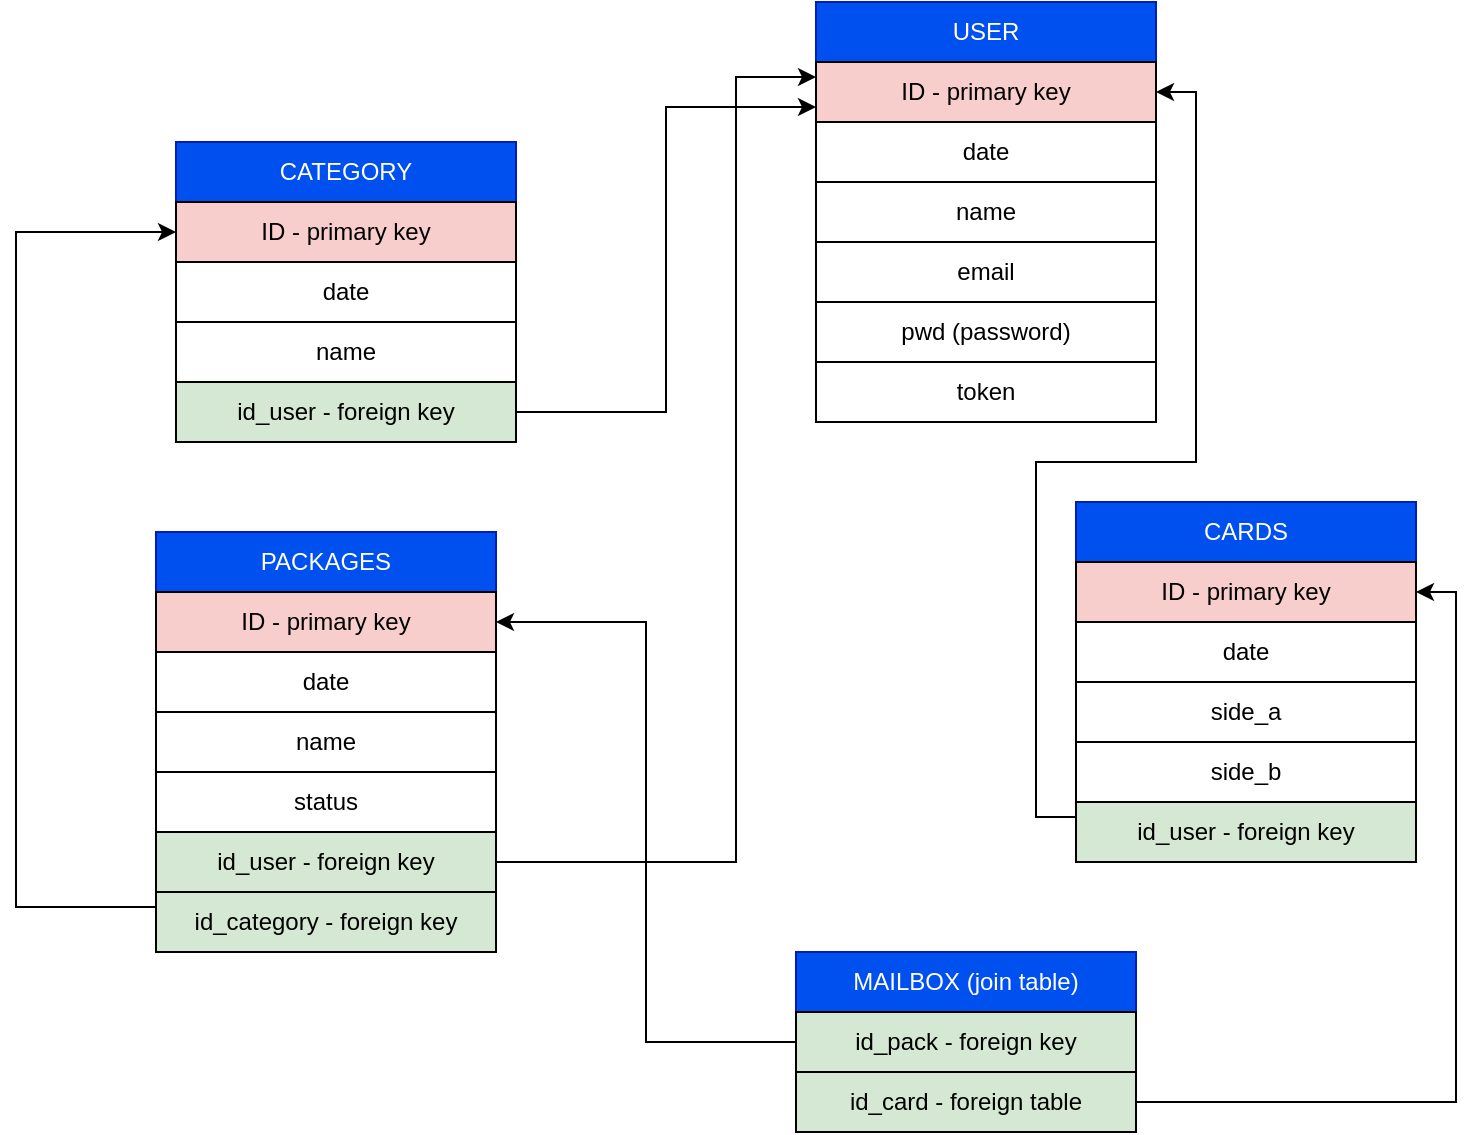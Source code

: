 <mxfile version="17.4.5" type="github">
  <diagram id="vNnOyMlAFvFQMwYOOxnf" name="Page-1">
    <mxGraphModel dx="1240" dy="629" grid="1" gridSize="10" guides="1" tooltips="1" connect="1" arrows="1" fold="1" page="1" pageScale="1" pageWidth="827" pageHeight="1169" math="0" shadow="0">
      <root>
        <mxCell id="0" />
        <mxCell id="1" parent="0" />
        <mxCell id="1_GXpO7uH8NoXIV5zCYI-2" value="USER" style="rounded=0;whiteSpace=wrap;html=1;fillColor=#0050ef;strokeColor=#001DBC;fontColor=#ffffff;" vertex="1" parent="1">
          <mxGeometry x="460" y="20" width="170" height="30" as="geometry" />
        </mxCell>
        <mxCell id="1_GXpO7uH8NoXIV5zCYI-3" value="ID - primary key" style="rounded=0;whiteSpace=wrap;html=1;fillColor=#f8cecc;strokeColor=#000000;" vertex="1" parent="1">
          <mxGeometry x="460" y="50" width="170" height="30" as="geometry" />
        </mxCell>
        <mxCell id="1_GXpO7uH8NoXIV5zCYI-4" value="date" style="rounded=0;whiteSpace=wrap;html=1;" vertex="1" parent="1">
          <mxGeometry x="460" y="80" width="170" height="30" as="geometry" />
        </mxCell>
        <mxCell id="1_GXpO7uH8NoXIV5zCYI-5" value="name " style="rounded=0;whiteSpace=wrap;html=1;" vertex="1" parent="1">
          <mxGeometry x="460" y="110" width="170" height="30" as="geometry" />
        </mxCell>
        <mxCell id="1_GXpO7uH8NoXIV5zCYI-6" value="email" style="rounded=0;whiteSpace=wrap;html=1;" vertex="1" parent="1">
          <mxGeometry x="460" y="140" width="170" height="30" as="geometry" />
        </mxCell>
        <mxCell id="1_GXpO7uH8NoXIV5zCYI-7" value="pwd (password)" style="rounded=0;whiteSpace=wrap;html=1;" vertex="1" parent="1">
          <mxGeometry x="460" y="170" width="170" height="30" as="geometry" />
        </mxCell>
        <mxCell id="1_GXpO7uH8NoXIV5zCYI-8" value="token " style="rounded=0;whiteSpace=wrap;html=1;" vertex="1" parent="1">
          <mxGeometry x="460" y="200" width="170" height="30" as="geometry" />
        </mxCell>
        <mxCell id="1_GXpO7uH8NoXIV5zCYI-9" value="CATEGORY" style="rounded=0;whiteSpace=wrap;html=1;fillColor=#0050ef;strokeColor=#001DBC;fontColor=#ffffff;" vertex="1" parent="1">
          <mxGeometry x="140" y="90" width="170" height="30" as="geometry" />
        </mxCell>
        <mxCell id="1_GXpO7uH8NoXIV5zCYI-11" value="date" style="rounded=0;whiteSpace=wrap;html=1;" vertex="1" parent="1">
          <mxGeometry x="140" y="150" width="170" height="30" as="geometry" />
        </mxCell>
        <mxCell id="1_GXpO7uH8NoXIV5zCYI-12" value="name " style="rounded=0;whiteSpace=wrap;html=1;" vertex="1" parent="1">
          <mxGeometry x="140" y="180" width="170" height="30" as="geometry" />
        </mxCell>
        <mxCell id="1_GXpO7uH8NoXIV5zCYI-37" style="edgeStyle=orthogonalEdgeStyle;rounded=0;orthogonalLoop=1;jettySize=auto;html=1;exitX=1;exitY=0.5;exitDx=0;exitDy=0;entryX=0;entryY=0.75;entryDx=0;entryDy=0;" edge="1" parent="1" source="1_GXpO7uH8NoXIV5zCYI-13" target="1_GXpO7uH8NoXIV5zCYI-3">
          <mxGeometry relative="1" as="geometry" />
        </mxCell>
        <mxCell id="1_GXpO7uH8NoXIV5zCYI-13" value="id_user - foreign key" style="rounded=0;whiteSpace=wrap;html=1;fillColor=#d5e8d4;strokeColor=#000000;" vertex="1" parent="1">
          <mxGeometry x="140" y="210" width="170" height="30" as="geometry" />
        </mxCell>
        <mxCell id="1_GXpO7uH8NoXIV5zCYI-16" value="PACKAGES" style="rounded=0;whiteSpace=wrap;html=1;fillColor=#0050ef;strokeColor=#001DBC;fontColor=#ffffff;" vertex="1" parent="1">
          <mxGeometry x="130" y="285" width="170" height="30" as="geometry" />
        </mxCell>
        <mxCell id="1_GXpO7uH8NoXIV5zCYI-17" value="ID - primary key" style="rounded=0;whiteSpace=wrap;html=1;fillColor=#f8cecc;strokeColor=#000000;" vertex="1" parent="1">
          <mxGeometry x="130" y="315" width="170" height="30" as="geometry" />
        </mxCell>
        <mxCell id="1_GXpO7uH8NoXIV5zCYI-18" value="date" style="rounded=0;whiteSpace=wrap;html=1;strokeColor=#000000;" vertex="1" parent="1">
          <mxGeometry x="130" y="345" width="170" height="30" as="geometry" />
        </mxCell>
        <mxCell id="1_GXpO7uH8NoXIV5zCYI-19" value="name " style="rounded=0;whiteSpace=wrap;html=1;" vertex="1" parent="1">
          <mxGeometry x="130" y="375" width="170" height="30" as="geometry" />
        </mxCell>
        <mxCell id="1_GXpO7uH8NoXIV5zCYI-20" value="status" style="rounded=0;whiteSpace=wrap;html=1;" vertex="1" parent="1">
          <mxGeometry x="130" y="405" width="170" height="30" as="geometry" />
        </mxCell>
        <mxCell id="1_GXpO7uH8NoXIV5zCYI-40" style="edgeStyle=orthogonalEdgeStyle;rounded=0;orthogonalLoop=1;jettySize=auto;html=1;exitX=1;exitY=0.5;exitDx=0;exitDy=0;entryX=0;entryY=0.25;entryDx=0;entryDy=0;" edge="1" parent="1" source="1_GXpO7uH8NoXIV5zCYI-21" target="1_GXpO7uH8NoXIV5zCYI-3">
          <mxGeometry relative="1" as="geometry">
            <Array as="points">
              <mxPoint x="420" y="450" />
              <mxPoint x="420" y="58" />
            </Array>
          </mxGeometry>
        </mxCell>
        <mxCell id="1_GXpO7uH8NoXIV5zCYI-21" value="id_user - foreign key" style="rounded=0;whiteSpace=wrap;html=1;fillColor=#d5e8d4;strokeColor=#000000;" vertex="1" parent="1">
          <mxGeometry x="130" y="435" width="170" height="30" as="geometry" />
        </mxCell>
        <mxCell id="1_GXpO7uH8NoXIV5zCYI-41" style="edgeStyle=orthogonalEdgeStyle;rounded=0;orthogonalLoop=1;jettySize=auto;html=1;exitX=0;exitY=0.25;exitDx=0;exitDy=0;entryX=0;entryY=0.5;entryDx=0;entryDy=0;" edge="1" parent="1" source="1_GXpO7uH8NoXIV5zCYI-22" target="1_GXpO7uH8NoXIV5zCYI-23">
          <mxGeometry relative="1" as="geometry">
            <Array as="points">
              <mxPoint x="60" y="473" />
              <mxPoint x="60" y="135" />
            </Array>
          </mxGeometry>
        </mxCell>
        <mxCell id="1_GXpO7uH8NoXIV5zCYI-22" value="id_category - foreign key" style="rounded=0;whiteSpace=wrap;html=1;fillColor=#d5e8d4;strokeColor=#000000;" vertex="1" parent="1">
          <mxGeometry x="130" y="465" width="170" height="30" as="geometry" />
        </mxCell>
        <mxCell id="1_GXpO7uH8NoXIV5zCYI-23" value="ID - primary key" style="rounded=0;whiteSpace=wrap;html=1;fillColor=#f8cecc;strokeColor=#000000;" vertex="1" parent="1">
          <mxGeometry x="140" y="120" width="170" height="30" as="geometry" />
        </mxCell>
        <mxCell id="1_GXpO7uH8NoXIV5zCYI-24" value="CARDS" style="rounded=0;whiteSpace=wrap;html=1;fillColor=#0050ef;strokeColor=#001DBC;fontColor=#ffffff;" vertex="1" parent="1">
          <mxGeometry x="590" y="270" width="170" height="30" as="geometry" />
        </mxCell>
        <mxCell id="1_GXpO7uH8NoXIV5zCYI-25" value="ID - primary key" style="rounded=0;whiteSpace=wrap;html=1;fillColor=#f8cecc;strokeColor=#000000;" vertex="1" parent="1">
          <mxGeometry x="590" y="300" width="170" height="30" as="geometry" />
        </mxCell>
        <mxCell id="1_GXpO7uH8NoXIV5zCYI-26" value="date" style="rounded=0;whiteSpace=wrap;html=1;strokeColor=#000000;" vertex="1" parent="1">
          <mxGeometry x="590" y="330" width="170" height="30" as="geometry" />
        </mxCell>
        <mxCell id="1_GXpO7uH8NoXIV5zCYI-27" value="side_a" style="rounded=0;whiteSpace=wrap;html=1;" vertex="1" parent="1">
          <mxGeometry x="590" y="360" width="170" height="30" as="geometry" />
        </mxCell>
        <mxCell id="1_GXpO7uH8NoXIV5zCYI-28" value="side_b" style="rounded=0;whiteSpace=wrap;html=1;" vertex="1" parent="1">
          <mxGeometry x="590" y="390" width="170" height="30" as="geometry" />
        </mxCell>
        <mxCell id="1_GXpO7uH8NoXIV5zCYI-42" style="edgeStyle=orthogonalEdgeStyle;rounded=0;orthogonalLoop=1;jettySize=auto;html=1;exitX=0;exitY=0.25;exitDx=0;exitDy=0;entryX=1;entryY=0.5;entryDx=0;entryDy=0;" edge="1" parent="1" source="1_GXpO7uH8NoXIV5zCYI-29" target="1_GXpO7uH8NoXIV5zCYI-3">
          <mxGeometry relative="1" as="geometry" />
        </mxCell>
        <mxCell id="1_GXpO7uH8NoXIV5zCYI-29" value="id_user - foreign key" style="rounded=0;whiteSpace=wrap;html=1;fillColor=#d5e8d4;strokeColor=#000000;" vertex="1" parent="1">
          <mxGeometry x="590" y="420" width="170" height="30" as="geometry" />
        </mxCell>
        <mxCell id="1_GXpO7uH8NoXIV5zCYI-31" value="MAILBOX (join table)" style="rounded=0;whiteSpace=wrap;html=1;fillColor=#0050ef;strokeColor=#001DBC;fontColor=#ffffff;" vertex="1" parent="1">
          <mxGeometry x="450" y="495" width="170" height="30" as="geometry" />
        </mxCell>
        <mxCell id="1_GXpO7uH8NoXIV5zCYI-38" style="edgeStyle=orthogonalEdgeStyle;rounded=0;orthogonalLoop=1;jettySize=auto;html=1;exitX=1;exitY=0.5;exitDx=0;exitDy=0;entryX=1;entryY=0.5;entryDx=0;entryDy=0;" edge="1" parent="1" source="1_GXpO7uH8NoXIV5zCYI-33" target="1_GXpO7uH8NoXIV5zCYI-25">
          <mxGeometry relative="1" as="geometry" />
        </mxCell>
        <mxCell id="1_GXpO7uH8NoXIV5zCYI-39" style="edgeStyle=orthogonalEdgeStyle;rounded=0;orthogonalLoop=1;jettySize=auto;html=1;exitX=0;exitY=0.5;exitDx=0;exitDy=0;entryX=1;entryY=0.5;entryDx=0;entryDy=0;" edge="1" parent="1" source="1_GXpO7uH8NoXIV5zCYI-32" target="1_GXpO7uH8NoXIV5zCYI-17">
          <mxGeometry relative="1" as="geometry" />
        </mxCell>
        <mxCell id="1_GXpO7uH8NoXIV5zCYI-32" value="id_pack - foreign key" style="rounded=0;whiteSpace=wrap;html=1;fillColor=#d5e8d4;strokeColor=#000000;" vertex="1" parent="1">
          <mxGeometry x="450" y="525" width="170" height="30" as="geometry" />
        </mxCell>
        <mxCell id="1_GXpO7uH8NoXIV5zCYI-33" value="id_card - foreign table" style="rounded=0;whiteSpace=wrap;html=1;fillColor=#d5e8d4;strokeColor=#000000;" vertex="1" parent="1">
          <mxGeometry x="450" y="555" width="170" height="30" as="geometry" />
        </mxCell>
      </root>
    </mxGraphModel>
  </diagram>
</mxfile>
